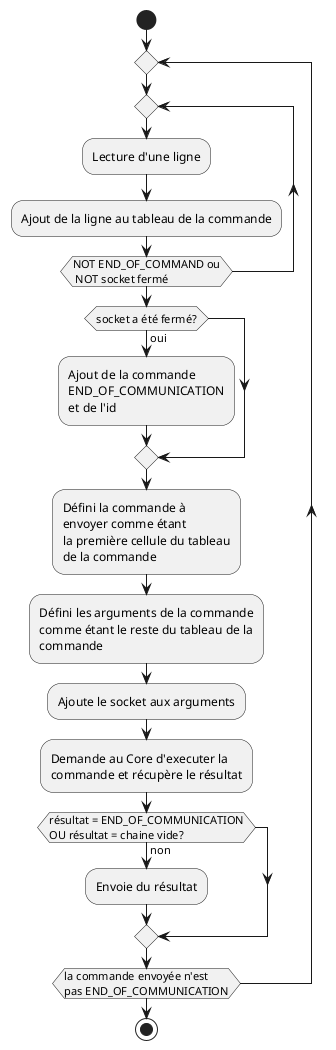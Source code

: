 @startuml
start

repeat
repeat

:Lecture d'une ligne;

:Ajout de la ligne au tableau de la commande;

repeat while (NOT END_OF_COMMAND ou\n NOT socket fermé)

if (socket a été fermé?) then (oui)
    :Ajout de la commande
 END_OF_COMMUNICATION
 et de l'id;
endif

:Défini la commande à
envoyer comme étant
la première cellule du tableau
de la commande;

:Défini les arguments de la commande
comme étant le reste du tableau de la
commande;

:Ajoute le socket aux arguments;

:Demande au Core d'executer la
commande et récupère le résultat;

if (résultat = END_OF_COMMUNICATION
OU résultat = chaine vide?)

else (non)
    :Envoie du résultat;

endif

repeat while (la commande envoyée n'est
pas END_OF_COMMUNICATION)


stop
@enduml
